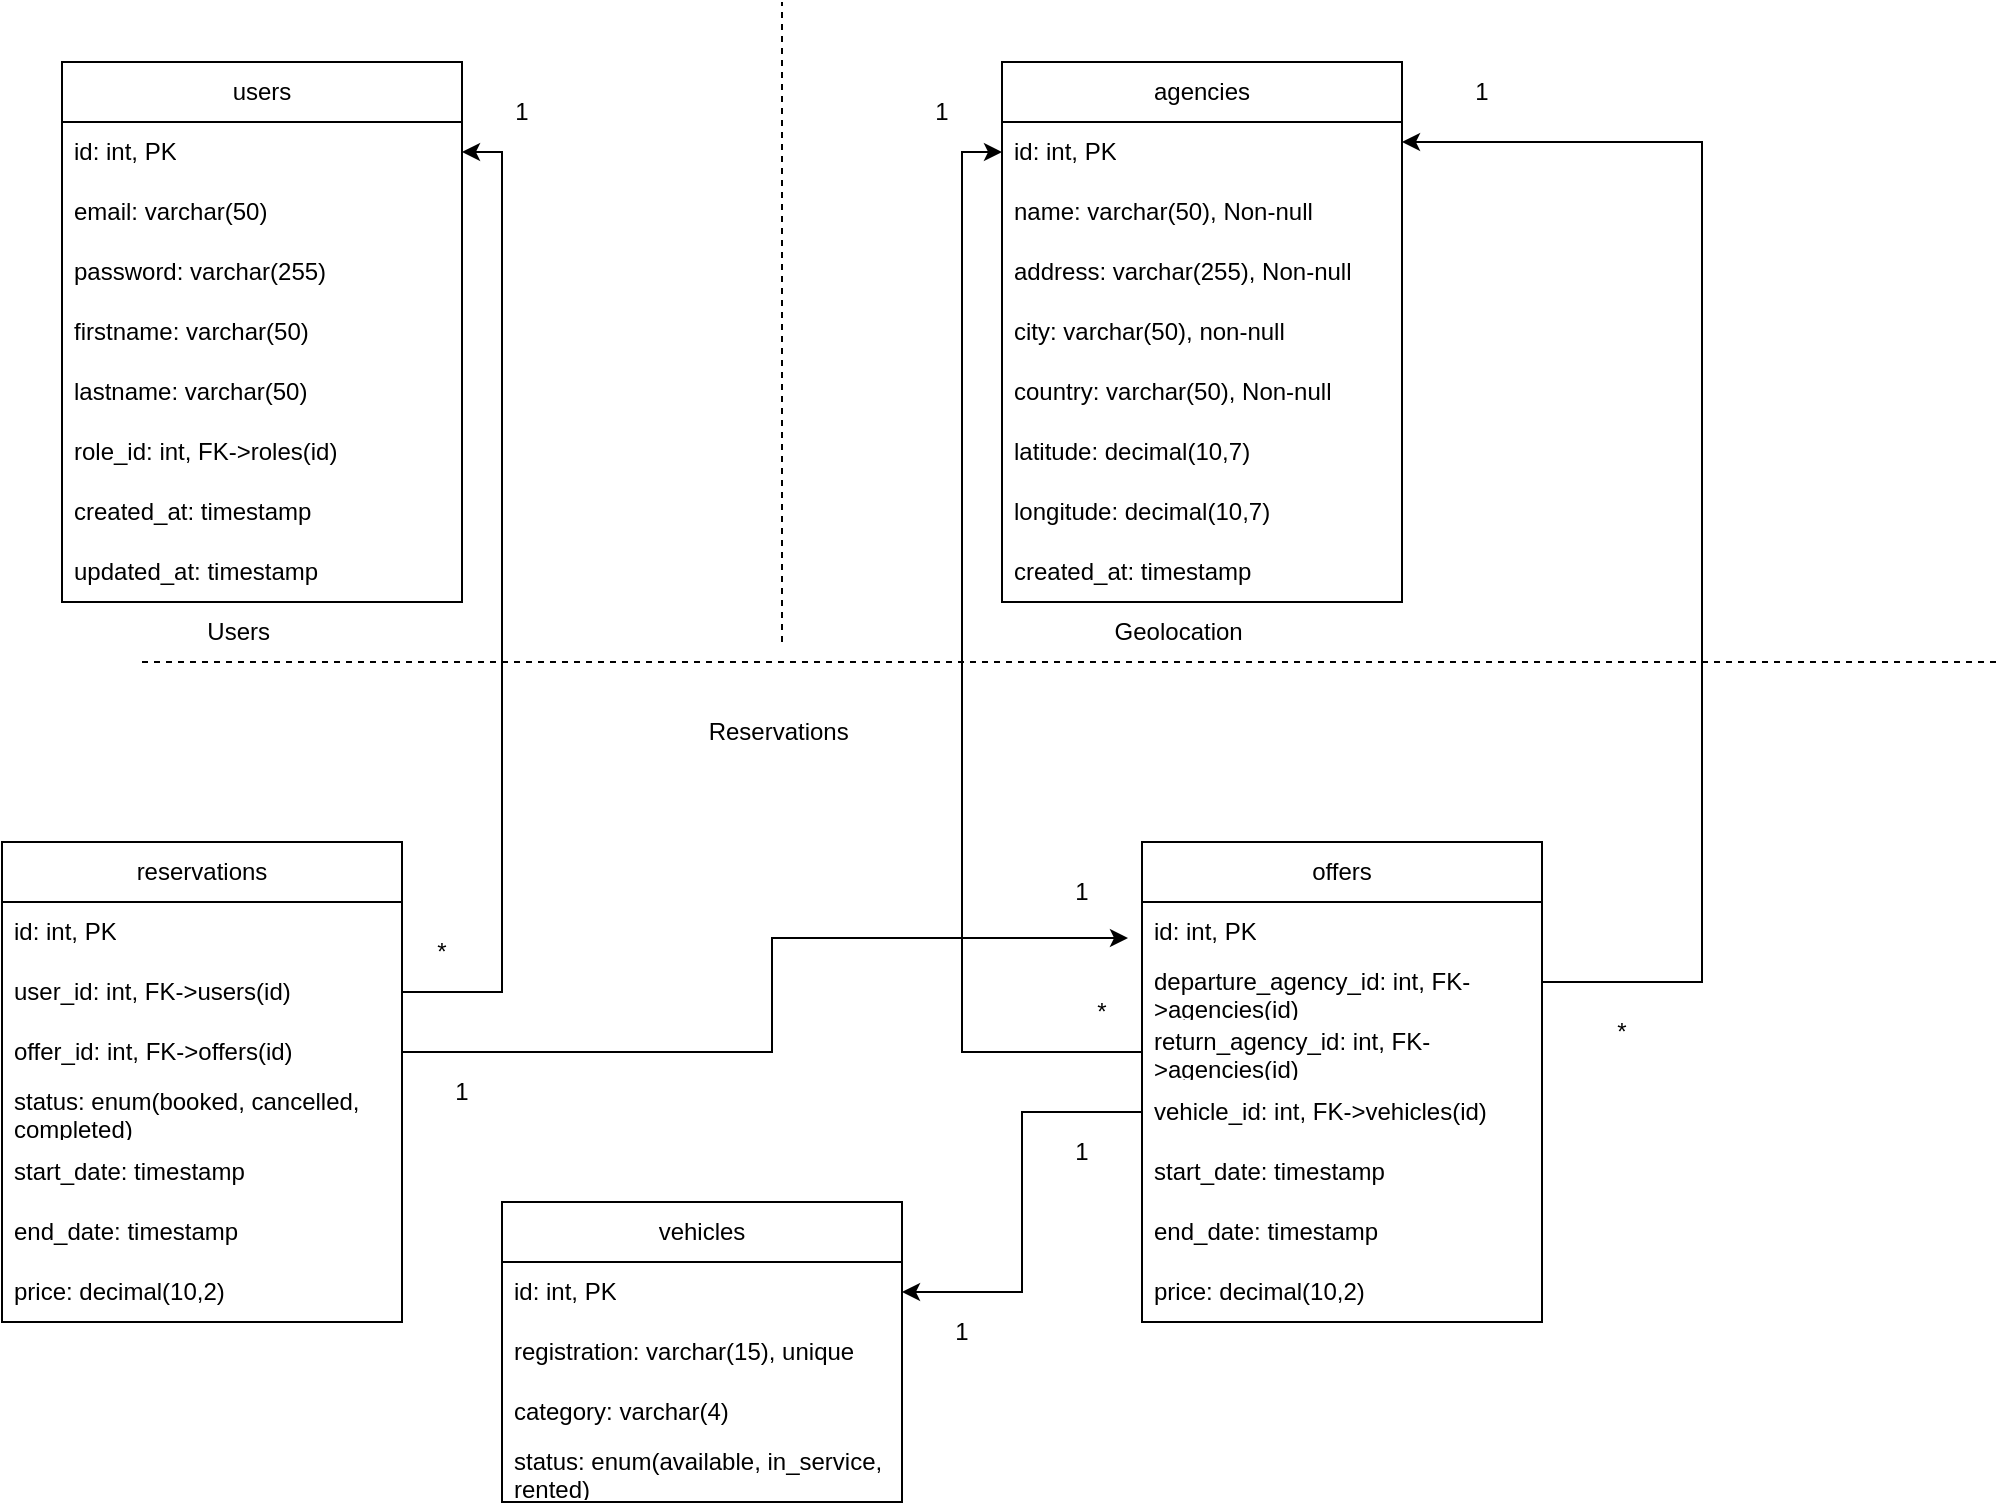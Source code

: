 <mxfile version="24.7.7">
  <diagram name="Page-1" id="HTvIIr98uRL_a_d4ipdB">
    <mxGraphModel dx="1434" dy="772" grid="1" gridSize="10" guides="1" tooltips="1" connect="1" arrows="1" fold="1" page="1" pageScale="1" pageWidth="827" pageHeight="1169" math="0" shadow="0">
      <root>
        <mxCell id="0" />
        <mxCell id="1" parent="0" />
        <mxCell id="pW8ajcac4fSttpCpemU--8" value="reservations" style="swimlane;fontStyle=0;childLayout=stackLayout;horizontal=1;startSize=30;horizontalStack=0;resizeParent=1;resizeParentMax=0;resizeLast=0;collapsible=1;marginBottom=0;whiteSpace=wrap;html=1;direction=east;" parent="1" vertex="1">
          <mxGeometry x="10" y="440" width="200" height="240" as="geometry">
            <mxRectangle x="70" y="250" width="70" height="30" as="alternateBounds" />
          </mxGeometry>
        </mxCell>
        <mxCell id="pW8ajcac4fSttpCpemU--9" value="id: int, PK" style="text;strokeColor=none;fillColor=none;align=left;verticalAlign=middle;spacingLeft=4;spacingRight=4;overflow=hidden;points=[[0,0.5],[1,0.5]];portConstraint=eastwest;rotatable=0;whiteSpace=wrap;html=1;" parent="pW8ajcac4fSttpCpemU--8" vertex="1">
          <mxGeometry y="30" width="200" height="30" as="geometry" />
        </mxCell>
        <mxCell id="pW8ajcac4fSttpCpemU--40" value="user_id: int, FK-&amp;gt;users(id)" style="text;strokeColor=none;fillColor=none;align=left;verticalAlign=middle;spacingLeft=4;spacingRight=4;overflow=hidden;points=[[0,0.5],[1,0.5]];portConstraint=eastwest;rotatable=0;whiteSpace=wrap;html=1;" parent="pW8ajcac4fSttpCpemU--8" vertex="1">
          <mxGeometry y="60" width="200" height="30" as="geometry" />
        </mxCell>
        <mxCell id="pW8ajcac4fSttpCpemU--41" value="offer_id: int, FK-&amp;gt;offers(id)" style="text;strokeColor=none;fillColor=none;align=left;verticalAlign=middle;spacingLeft=4;spacingRight=4;overflow=hidden;points=[[0,0.5],[1,0.5]];portConstraint=eastwest;rotatable=0;whiteSpace=wrap;html=1;" parent="pW8ajcac4fSttpCpemU--8" vertex="1">
          <mxGeometry y="90" width="200" height="30" as="geometry" />
        </mxCell>
        <mxCell id="pW8ajcac4fSttpCpemU--42" value="status: enum(booked, cancelled, completed)" style="text;strokeColor=none;fillColor=none;align=left;verticalAlign=middle;spacingLeft=4;spacingRight=4;overflow=hidden;points=[[0,0.5],[1,0.5]];portConstraint=eastwest;rotatable=0;whiteSpace=wrap;html=1;" parent="pW8ajcac4fSttpCpemU--8" vertex="1">
          <mxGeometry y="120" width="200" height="30" as="geometry" />
        </mxCell>
        <mxCell id="pW8ajcac4fSttpCpemU--43" value="start_date: timestamp" style="text;strokeColor=none;fillColor=none;align=left;verticalAlign=middle;spacingLeft=4;spacingRight=4;overflow=hidden;points=[[0,0.5],[1,0.5]];portConstraint=eastwest;rotatable=0;whiteSpace=wrap;html=1;" parent="pW8ajcac4fSttpCpemU--8" vertex="1">
          <mxGeometry y="150" width="200" height="30" as="geometry" />
        </mxCell>
        <mxCell id="DeJd-as6_aXjmLTtoVKk-14" value="end_date: timestamp" style="text;strokeColor=none;fillColor=none;align=left;verticalAlign=middle;spacingLeft=4;spacingRight=4;overflow=hidden;points=[[0,0.5],[1,0.5]];portConstraint=eastwest;rotatable=0;whiteSpace=wrap;html=1;" parent="pW8ajcac4fSttpCpemU--8" vertex="1">
          <mxGeometry y="180" width="200" height="30" as="geometry" />
        </mxCell>
        <mxCell id="DeJd-as6_aXjmLTtoVKk-15" value="price: decimal(10,2)" style="text;strokeColor=none;fillColor=none;align=left;verticalAlign=middle;spacingLeft=4;spacingRight=4;overflow=hidden;points=[[0,0.5],[1,0.5]];portConstraint=eastwest;rotatable=0;whiteSpace=wrap;html=1;" parent="pW8ajcac4fSttpCpemU--8" vertex="1">
          <mxGeometry y="210" width="200" height="30" as="geometry" />
        </mxCell>
        <mxCell id="r-kijd12sUwCmonQnRA--1" value="offers" style="swimlane;fontStyle=0;childLayout=stackLayout;horizontal=1;startSize=30;horizontalStack=0;resizeParent=1;resizeParentMax=0;resizeLast=0;collapsible=1;marginBottom=0;whiteSpace=wrap;html=1;direction=east;" parent="1" vertex="1">
          <mxGeometry x="580" y="440" width="200" height="240" as="geometry">
            <mxRectangle x="70" y="250" width="70" height="30" as="alternateBounds" />
          </mxGeometry>
        </mxCell>
        <mxCell id="r-kijd12sUwCmonQnRA--2" value="id: int, PK" style="text;strokeColor=none;fillColor=none;align=left;verticalAlign=middle;spacingLeft=4;spacingRight=4;overflow=hidden;points=[[0,0.5],[1,0.5]];portConstraint=eastwest;rotatable=0;whiteSpace=wrap;html=1;" parent="r-kijd12sUwCmonQnRA--1" vertex="1">
          <mxGeometry y="30" width="200" height="30" as="geometry" />
        </mxCell>
        <mxCell id="r-kijd12sUwCmonQnRA--3" value="departure_agency_id: int, FK-&amp;gt;agencies(id)" style="text;strokeColor=none;fillColor=none;align=left;verticalAlign=middle;spacingLeft=4;spacingRight=4;overflow=hidden;points=[[0,0.5],[1,0.5]];portConstraint=eastwest;rotatable=0;whiteSpace=wrap;html=1;" parent="r-kijd12sUwCmonQnRA--1" vertex="1">
          <mxGeometry y="60" width="200" height="30" as="geometry" />
        </mxCell>
        <mxCell id="r-kijd12sUwCmonQnRA--8" value="return_agency_id: int, FK-&amp;gt;agencies(id)" style="text;strokeColor=none;fillColor=none;align=left;verticalAlign=middle;spacingLeft=4;spacingRight=4;overflow=hidden;points=[[0,0.5],[1,0.5]];portConstraint=eastwest;rotatable=0;whiteSpace=wrap;html=1;" parent="r-kijd12sUwCmonQnRA--1" vertex="1">
          <mxGeometry y="90" width="200" height="30" as="geometry" />
        </mxCell>
        <mxCell id="r-kijd12sUwCmonQnRA--4" value="vehicle_id: int, FK-&amp;gt;vehicles(id)" style="text;strokeColor=none;fillColor=none;align=left;verticalAlign=middle;spacingLeft=4;spacingRight=4;overflow=hidden;points=[[0,0.5],[1,0.5]];portConstraint=eastwest;rotatable=0;whiteSpace=wrap;html=1;" parent="r-kijd12sUwCmonQnRA--1" vertex="1">
          <mxGeometry y="120" width="200" height="30" as="geometry" />
        </mxCell>
        <mxCell id="r-kijd12sUwCmonQnRA--5" value="start_date: timestamp" style="text;strokeColor=none;fillColor=none;align=left;verticalAlign=middle;spacingLeft=4;spacingRight=4;overflow=hidden;points=[[0,0.5],[1,0.5]];portConstraint=eastwest;rotatable=0;whiteSpace=wrap;html=1;" parent="r-kijd12sUwCmonQnRA--1" vertex="1">
          <mxGeometry y="150" width="200" height="30" as="geometry" />
        </mxCell>
        <mxCell id="DeJd-as6_aXjmLTtoVKk-19" value="end_date: timestamp" style="text;strokeColor=none;fillColor=none;align=left;verticalAlign=middle;spacingLeft=4;spacingRight=4;overflow=hidden;points=[[0,0.5],[1,0.5]];portConstraint=eastwest;rotatable=0;whiteSpace=wrap;html=1;" parent="r-kijd12sUwCmonQnRA--1" vertex="1">
          <mxGeometry y="180" width="200" height="30" as="geometry" />
        </mxCell>
        <mxCell id="DeJd-as6_aXjmLTtoVKk-20" value="price: decimal(10,2)" style="text;strokeColor=none;fillColor=none;align=left;verticalAlign=middle;spacingLeft=4;spacingRight=4;overflow=hidden;points=[[0,0.5],[1,0.5]];portConstraint=eastwest;rotatable=0;whiteSpace=wrap;html=1;" parent="r-kijd12sUwCmonQnRA--1" vertex="1">
          <mxGeometry y="210" width="200" height="30" as="geometry" />
        </mxCell>
        <mxCell id="_INb4RHrN6DYz6TeiQXN-1" value="" style="endArrow=none;dashed=1;html=1;rounded=0;" parent="1" edge="1">
          <mxGeometry width="50" height="50" relative="1" as="geometry">
            <mxPoint x="80" y="350" as="sourcePoint" />
            <mxPoint x="1010" y="350" as="targetPoint" />
          </mxGeometry>
        </mxCell>
        <mxCell id="_INb4RHrN6DYz6TeiQXN-2" value="users" style="swimlane;fontStyle=0;childLayout=stackLayout;horizontal=1;startSize=30;horizontalStack=0;resizeParent=1;resizeParentMax=0;resizeLast=0;collapsible=1;marginBottom=0;whiteSpace=wrap;html=1;direction=east;" parent="1" vertex="1">
          <mxGeometry x="40" y="50" width="200" height="270" as="geometry">
            <mxRectangle x="70" y="250" width="70" height="30" as="alternateBounds" />
          </mxGeometry>
        </mxCell>
        <mxCell id="_INb4RHrN6DYz6TeiQXN-3" value="id: int, PK" style="text;strokeColor=none;fillColor=none;align=left;verticalAlign=middle;spacingLeft=4;spacingRight=4;overflow=hidden;points=[[0,0.5],[1,0.5]];portConstraint=eastwest;rotatable=0;whiteSpace=wrap;html=1;" parent="_INb4RHrN6DYz6TeiQXN-2" vertex="1">
          <mxGeometry y="30" width="200" height="30" as="geometry" />
        </mxCell>
        <mxCell id="_INb4RHrN6DYz6TeiQXN-4" value="email: varchar(50)" style="text;strokeColor=none;fillColor=none;align=left;verticalAlign=middle;spacingLeft=4;spacingRight=4;overflow=hidden;points=[[0,0.5],[1,0.5]];portConstraint=eastwest;rotatable=0;whiteSpace=wrap;html=1;" parent="_INb4RHrN6DYz6TeiQXN-2" vertex="1">
          <mxGeometry y="60" width="200" height="30" as="geometry" />
        </mxCell>
        <mxCell id="_INb4RHrN6DYz6TeiQXN-5" value="password: varchar(255)" style="text;strokeColor=none;fillColor=none;align=left;verticalAlign=middle;spacingLeft=4;spacingRight=4;overflow=hidden;points=[[0,0.5],[1,0.5]];portConstraint=eastwest;rotatable=0;whiteSpace=wrap;html=1;" parent="_INb4RHrN6DYz6TeiQXN-2" vertex="1">
          <mxGeometry y="90" width="200" height="30" as="geometry" />
        </mxCell>
        <mxCell id="_INb4RHrN6DYz6TeiQXN-6" value="firstname: varchar(50)" style="text;strokeColor=none;fillColor=none;align=left;verticalAlign=middle;spacingLeft=4;spacingRight=4;overflow=hidden;points=[[0,0.5],[1,0.5]];portConstraint=eastwest;rotatable=0;whiteSpace=wrap;html=1;" parent="_INb4RHrN6DYz6TeiQXN-2" vertex="1">
          <mxGeometry y="120" width="200" height="30" as="geometry" />
        </mxCell>
        <mxCell id="_INb4RHrN6DYz6TeiQXN-7" value="lastname: varchar(50)" style="text;strokeColor=none;fillColor=none;align=left;verticalAlign=middle;spacingLeft=4;spacingRight=4;overflow=hidden;points=[[0,0.5],[1,0.5]];portConstraint=eastwest;rotatable=0;whiteSpace=wrap;html=1;" parent="_INb4RHrN6DYz6TeiQXN-2" vertex="1">
          <mxGeometry y="150" width="200" height="30" as="geometry" />
        </mxCell>
        <mxCell id="_INb4RHrN6DYz6TeiQXN-8" value="role_id: int, FK-&amp;gt;roles(id)" style="text;strokeColor=none;fillColor=none;align=left;verticalAlign=middle;spacingLeft=4;spacingRight=4;overflow=hidden;points=[[0,0.5],[1,0.5]];portConstraint=eastwest;rotatable=0;whiteSpace=wrap;html=1;" parent="_INb4RHrN6DYz6TeiQXN-2" vertex="1">
          <mxGeometry y="180" width="200" height="30" as="geometry" />
        </mxCell>
        <mxCell id="_INb4RHrN6DYz6TeiQXN-9" value="created_at: timestamp" style="text;strokeColor=none;fillColor=none;align=left;verticalAlign=middle;spacingLeft=4;spacingRight=4;overflow=hidden;points=[[0,0.5],[1,0.5]];portConstraint=eastwest;rotatable=0;whiteSpace=wrap;html=1;" parent="_INb4RHrN6DYz6TeiQXN-2" vertex="1">
          <mxGeometry y="210" width="200" height="30" as="geometry" />
        </mxCell>
        <mxCell id="_INb4RHrN6DYz6TeiQXN-10" value="updated_at: timestamp" style="text;strokeColor=none;fillColor=none;align=left;verticalAlign=middle;spacingLeft=4;spacingRight=4;overflow=hidden;points=[[0,0.5],[1,0.5]];portConstraint=eastwest;rotatable=0;whiteSpace=wrap;html=1;" parent="_INb4RHrN6DYz6TeiQXN-2" vertex="1">
          <mxGeometry y="240" width="200" height="30" as="geometry" />
        </mxCell>
        <mxCell id="_INb4RHrN6DYz6TeiQXN-15" value="1" style="text;html=1;align=center;verticalAlign=middle;whiteSpace=wrap;rounded=0;" parent="1" vertex="1">
          <mxGeometry x="240" y="60" width="60" height="30" as="geometry" />
        </mxCell>
        <mxCell id="_INb4RHrN6DYz6TeiQXN-21" value="Reservations&amp;nbsp;" style="text;html=1;align=center;verticalAlign=middle;whiteSpace=wrap;rounded=0;" parent="1" vertex="1">
          <mxGeometry x="350" y="370" width="100" height="30" as="geometry" />
        </mxCell>
        <mxCell id="_INb4RHrN6DYz6TeiQXN-22" value="Users&amp;nbsp;" style="text;html=1;align=center;verticalAlign=middle;whiteSpace=wrap;rounded=0;" parent="1" vertex="1">
          <mxGeometry x="80" y="320" width="100" height="30" as="geometry" />
        </mxCell>
        <mxCell id="DeJd-as6_aXjmLTtoVKk-3" value="vehicles" style="swimlane;fontStyle=0;childLayout=stackLayout;horizontal=1;startSize=30;horizontalStack=0;resizeParent=1;resizeParentMax=0;resizeLast=0;collapsible=1;marginBottom=0;whiteSpace=wrap;html=1;direction=east;" parent="1" vertex="1">
          <mxGeometry x="260" y="620" width="200" height="150" as="geometry">
            <mxRectangle x="70" y="250" width="70" height="30" as="alternateBounds" />
          </mxGeometry>
        </mxCell>
        <mxCell id="DeJd-as6_aXjmLTtoVKk-4" value="id: int, PK" style="text;strokeColor=none;fillColor=none;align=left;verticalAlign=middle;spacingLeft=4;spacingRight=4;overflow=hidden;points=[[0,0.5],[1,0.5]];portConstraint=eastwest;rotatable=0;whiteSpace=wrap;html=1;" parent="DeJd-as6_aXjmLTtoVKk-3" vertex="1">
          <mxGeometry y="30" width="200" height="30" as="geometry" />
        </mxCell>
        <mxCell id="DeJd-as6_aXjmLTtoVKk-5" value="registration: varchar(15), unique" style="text;strokeColor=none;fillColor=none;align=left;verticalAlign=middle;spacingLeft=4;spacingRight=4;overflow=hidden;points=[[0,0.5],[1,0.5]];portConstraint=eastwest;rotatable=0;whiteSpace=wrap;html=1;" parent="DeJd-as6_aXjmLTtoVKk-3" vertex="1">
          <mxGeometry y="60" width="200" height="30" as="geometry" />
        </mxCell>
        <mxCell id="DeJd-as6_aXjmLTtoVKk-6" value="category: varchar(4)" style="text;strokeColor=none;fillColor=none;align=left;verticalAlign=middle;spacingLeft=4;spacingRight=4;overflow=hidden;points=[[0,0.5],[1,0.5]];portConstraint=eastwest;rotatable=0;whiteSpace=wrap;html=1;" parent="DeJd-as6_aXjmLTtoVKk-3" vertex="1">
          <mxGeometry y="90" width="200" height="30" as="geometry" />
        </mxCell>
        <mxCell id="DeJd-as6_aXjmLTtoVKk-7" value="status: enum(available, in_service, rented)" style="text;strokeColor=none;fillColor=none;align=left;verticalAlign=middle;spacingLeft=4;spacingRight=4;overflow=hidden;points=[[0,0.5],[1,0.5]];portConstraint=eastwest;rotatable=0;whiteSpace=wrap;html=1;" parent="DeJd-as6_aXjmLTtoVKk-3" vertex="1">
          <mxGeometry y="120" width="200" height="30" as="geometry" />
        </mxCell>
        <mxCell id="DeJd-as6_aXjmLTtoVKk-11" style="edgeStyle=orthogonalEdgeStyle;rounded=0;orthogonalLoop=1;jettySize=auto;html=1;entryX=-0.035;entryY=0.6;entryDx=0;entryDy=0;entryPerimeter=0;" parent="1" source="pW8ajcac4fSttpCpemU--41" target="r-kijd12sUwCmonQnRA--2" edge="1">
          <mxGeometry relative="1" as="geometry" />
        </mxCell>
        <mxCell id="DeJd-as6_aXjmLTtoVKk-12" value="1" style="text;html=1;align=center;verticalAlign=middle;whiteSpace=wrap;rounded=0;" parent="1" vertex="1">
          <mxGeometry x="210" y="550" width="60" height="30" as="geometry" />
        </mxCell>
        <mxCell id="DeJd-as6_aXjmLTtoVKk-13" value="1" style="text;html=1;align=center;verticalAlign=middle;whiteSpace=wrap;rounded=0;" parent="1" vertex="1">
          <mxGeometry x="520" y="450" width="60" height="30" as="geometry" />
        </mxCell>
        <mxCell id="DeJd-as6_aXjmLTtoVKk-16" style="edgeStyle=orthogonalEdgeStyle;rounded=0;orthogonalLoop=1;jettySize=auto;html=1;entryX=1;entryY=0.5;entryDx=0;entryDy=0;" parent="1" source="pW8ajcac4fSttpCpemU--40" target="_INb4RHrN6DYz6TeiQXN-3" edge="1">
          <mxGeometry relative="1" as="geometry" />
        </mxCell>
        <mxCell id="DeJd-as6_aXjmLTtoVKk-17" value="*" style="text;html=1;align=center;verticalAlign=middle;whiteSpace=wrap;rounded=0;" parent="1" vertex="1">
          <mxGeometry x="200" y="480" width="60" height="30" as="geometry" />
        </mxCell>
        <mxCell id="DeJd-as6_aXjmLTtoVKk-21" value="" style="endArrow=none;dashed=1;html=1;rounded=0;" parent="1" edge="1">
          <mxGeometry width="50" height="50" relative="1" as="geometry">
            <mxPoint x="400" y="340" as="sourcePoint" />
            <mxPoint x="400" y="20" as="targetPoint" />
          </mxGeometry>
        </mxCell>
        <mxCell id="DeJd-as6_aXjmLTtoVKk-22" value="Geolocation&amp;nbsp;" style="text;html=1;align=center;verticalAlign=middle;whiteSpace=wrap;rounded=0;" parent="1" vertex="1">
          <mxGeometry x="550" y="320" width="100" height="30" as="geometry" />
        </mxCell>
        <mxCell id="DeJd-as6_aXjmLTtoVKk-33" value="agencies" style="swimlane;fontStyle=0;childLayout=stackLayout;horizontal=1;startSize=30;horizontalStack=0;resizeParent=1;resizeParentMax=0;resizeLast=0;collapsible=1;marginBottom=0;whiteSpace=wrap;html=1;direction=east;" parent="1" vertex="1">
          <mxGeometry x="510" y="50" width="200" height="270" as="geometry">
            <mxRectangle x="70" y="250" width="70" height="30" as="alternateBounds" />
          </mxGeometry>
        </mxCell>
        <mxCell id="DeJd-as6_aXjmLTtoVKk-34" value="id: int, PK" style="text;strokeColor=none;fillColor=none;align=left;verticalAlign=middle;spacingLeft=4;spacingRight=4;overflow=hidden;points=[[0,0.5],[1,0.5]];portConstraint=eastwest;rotatable=0;whiteSpace=wrap;html=1;" parent="DeJd-as6_aXjmLTtoVKk-33" vertex="1">
          <mxGeometry y="30" width="200" height="30" as="geometry" />
        </mxCell>
        <mxCell id="DeJd-as6_aXjmLTtoVKk-35" value="name: varchar(50), Non-null" style="text;strokeColor=none;fillColor=none;align=left;verticalAlign=middle;spacingLeft=4;spacingRight=4;overflow=hidden;points=[[0,0.5],[1,0.5]];portConstraint=eastwest;rotatable=0;whiteSpace=wrap;html=1;" parent="DeJd-as6_aXjmLTtoVKk-33" vertex="1">
          <mxGeometry y="60" width="200" height="30" as="geometry" />
        </mxCell>
        <mxCell id="DeJd-as6_aXjmLTtoVKk-36" value="address: varchar(255), Non-null" style="text;strokeColor=none;fillColor=none;align=left;verticalAlign=middle;spacingLeft=4;spacingRight=4;overflow=hidden;points=[[0,0.5],[1,0.5]];portConstraint=eastwest;rotatable=0;whiteSpace=wrap;html=1;" parent="DeJd-as6_aXjmLTtoVKk-33" vertex="1">
          <mxGeometry y="90" width="200" height="30" as="geometry" />
        </mxCell>
        <mxCell id="DeJd-as6_aXjmLTtoVKk-37" value="city: varchar(50), non-null" style="text;strokeColor=none;fillColor=none;align=left;verticalAlign=middle;spacingLeft=4;spacingRight=4;overflow=hidden;points=[[0,0.5],[1,0.5]];portConstraint=eastwest;rotatable=0;whiteSpace=wrap;html=1;" parent="DeJd-as6_aXjmLTtoVKk-33" vertex="1">
          <mxGeometry y="120" width="200" height="30" as="geometry" />
        </mxCell>
        <mxCell id="DeJd-as6_aXjmLTtoVKk-38" value="country: varchar(50), Non-null" style="text;strokeColor=none;fillColor=none;align=left;verticalAlign=middle;spacingLeft=4;spacingRight=4;overflow=hidden;points=[[0,0.5],[1,0.5]];portConstraint=eastwest;rotatable=0;whiteSpace=wrap;html=1;" parent="DeJd-as6_aXjmLTtoVKk-33" vertex="1">
          <mxGeometry y="150" width="200" height="30" as="geometry" />
        </mxCell>
        <mxCell id="DeJd-as6_aXjmLTtoVKk-39" value="latitude: decimal(10,7)" style="text;strokeColor=none;fillColor=none;align=left;verticalAlign=middle;spacingLeft=4;spacingRight=4;overflow=hidden;points=[[0,0.5],[1,0.5]];portConstraint=eastwest;rotatable=0;whiteSpace=wrap;html=1;" parent="DeJd-as6_aXjmLTtoVKk-33" vertex="1">
          <mxGeometry y="180" width="200" height="30" as="geometry" />
        </mxCell>
        <mxCell id="DeJd-as6_aXjmLTtoVKk-40" value="longitude: decimal(10,7)" style="text;strokeColor=none;fillColor=none;align=left;verticalAlign=middle;spacingLeft=4;spacingRight=4;overflow=hidden;points=[[0,0.5],[1,0.5]];portConstraint=eastwest;rotatable=0;whiteSpace=wrap;html=1;" parent="DeJd-as6_aXjmLTtoVKk-33" vertex="1">
          <mxGeometry y="210" width="200" height="30" as="geometry" />
        </mxCell>
        <mxCell id="DeJd-as6_aXjmLTtoVKk-41" value="created_at: timestamp" style="text;strokeColor=none;fillColor=none;align=left;verticalAlign=middle;spacingLeft=4;spacingRight=4;overflow=hidden;points=[[0,0.5],[1,0.5]];portConstraint=eastwest;rotatable=0;whiteSpace=wrap;html=1;" parent="DeJd-as6_aXjmLTtoVKk-33" vertex="1">
          <mxGeometry y="240" width="200" height="30" as="geometry" />
        </mxCell>
        <mxCell id="DeJd-as6_aXjmLTtoVKk-42" style="edgeStyle=orthogonalEdgeStyle;rounded=0;orthogonalLoop=1;jettySize=auto;html=1;entryX=1;entryY=0.5;entryDx=0;entryDy=0;" parent="1" edge="1">
          <mxGeometry relative="1" as="geometry">
            <mxPoint x="780" y="510" as="sourcePoint" />
            <mxPoint x="710" y="90" as="targetPoint" />
            <Array as="points">
              <mxPoint x="860" y="510" />
              <mxPoint x="860" y="90" />
            </Array>
          </mxGeometry>
        </mxCell>
        <mxCell id="DeJd-as6_aXjmLTtoVKk-46" style="edgeStyle=orthogonalEdgeStyle;rounded=0;orthogonalLoop=1;jettySize=auto;html=1;entryX=0;entryY=0.5;entryDx=0;entryDy=0;" parent="1" source="r-kijd12sUwCmonQnRA--8" target="DeJd-as6_aXjmLTtoVKk-34" edge="1">
          <mxGeometry relative="1" as="geometry" />
        </mxCell>
        <mxCell id="DeJd-as6_aXjmLTtoVKk-47" value="*" style="text;html=1;align=center;verticalAlign=middle;whiteSpace=wrap;rounded=0;" parent="1" vertex="1">
          <mxGeometry x="790" y="520" width="60" height="30" as="geometry" />
        </mxCell>
        <mxCell id="DeJd-as6_aXjmLTtoVKk-48" value="1" style="text;html=1;align=center;verticalAlign=middle;whiteSpace=wrap;rounded=0;" parent="1" vertex="1">
          <mxGeometry x="720" y="50" width="60" height="30" as="geometry" />
        </mxCell>
        <mxCell id="DeJd-as6_aXjmLTtoVKk-49" value="*" style="text;html=1;align=center;verticalAlign=middle;whiteSpace=wrap;rounded=0;" parent="1" vertex="1">
          <mxGeometry x="530" y="510" width="60" height="30" as="geometry" />
        </mxCell>
        <mxCell id="DeJd-as6_aXjmLTtoVKk-50" value="1" style="text;html=1;align=center;verticalAlign=middle;whiteSpace=wrap;rounded=0;" parent="1" vertex="1">
          <mxGeometry x="450" y="60" width="60" height="30" as="geometry" />
        </mxCell>
        <mxCell id="DeJd-as6_aXjmLTtoVKk-51" style="edgeStyle=orthogonalEdgeStyle;rounded=0;orthogonalLoop=1;jettySize=auto;html=1;entryX=1;entryY=0.5;entryDx=0;entryDy=0;" parent="1" source="r-kijd12sUwCmonQnRA--4" target="DeJd-as6_aXjmLTtoVKk-4" edge="1">
          <mxGeometry relative="1" as="geometry" />
        </mxCell>
        <mxCell id="DeJd-as6_aXjmLTtoVKk-52" value="1" style="text;html=1;align=center;verticalAlign=middle;whiteSpace=wrap;rounded=0;" parent="1" vertex="1">
          <mxGeometry x="460" y="670" width="60" height="30" as="geometry" />
        </mxCell>
        <mxCell id="DeJd-as6_aXjmLTtoVKk-54" value="1" style="text;html=1;align=center;verticalAlign=middle;whiteSpace=wrap;rounded=0;" parent="1" vertex="1">
          <mxGeometry x="520" y="580" width="60" height="30" as="geometry" />
        </mxCell>
      </root>
    </mxGraphModel>
  </diagram>
</mxfile>
